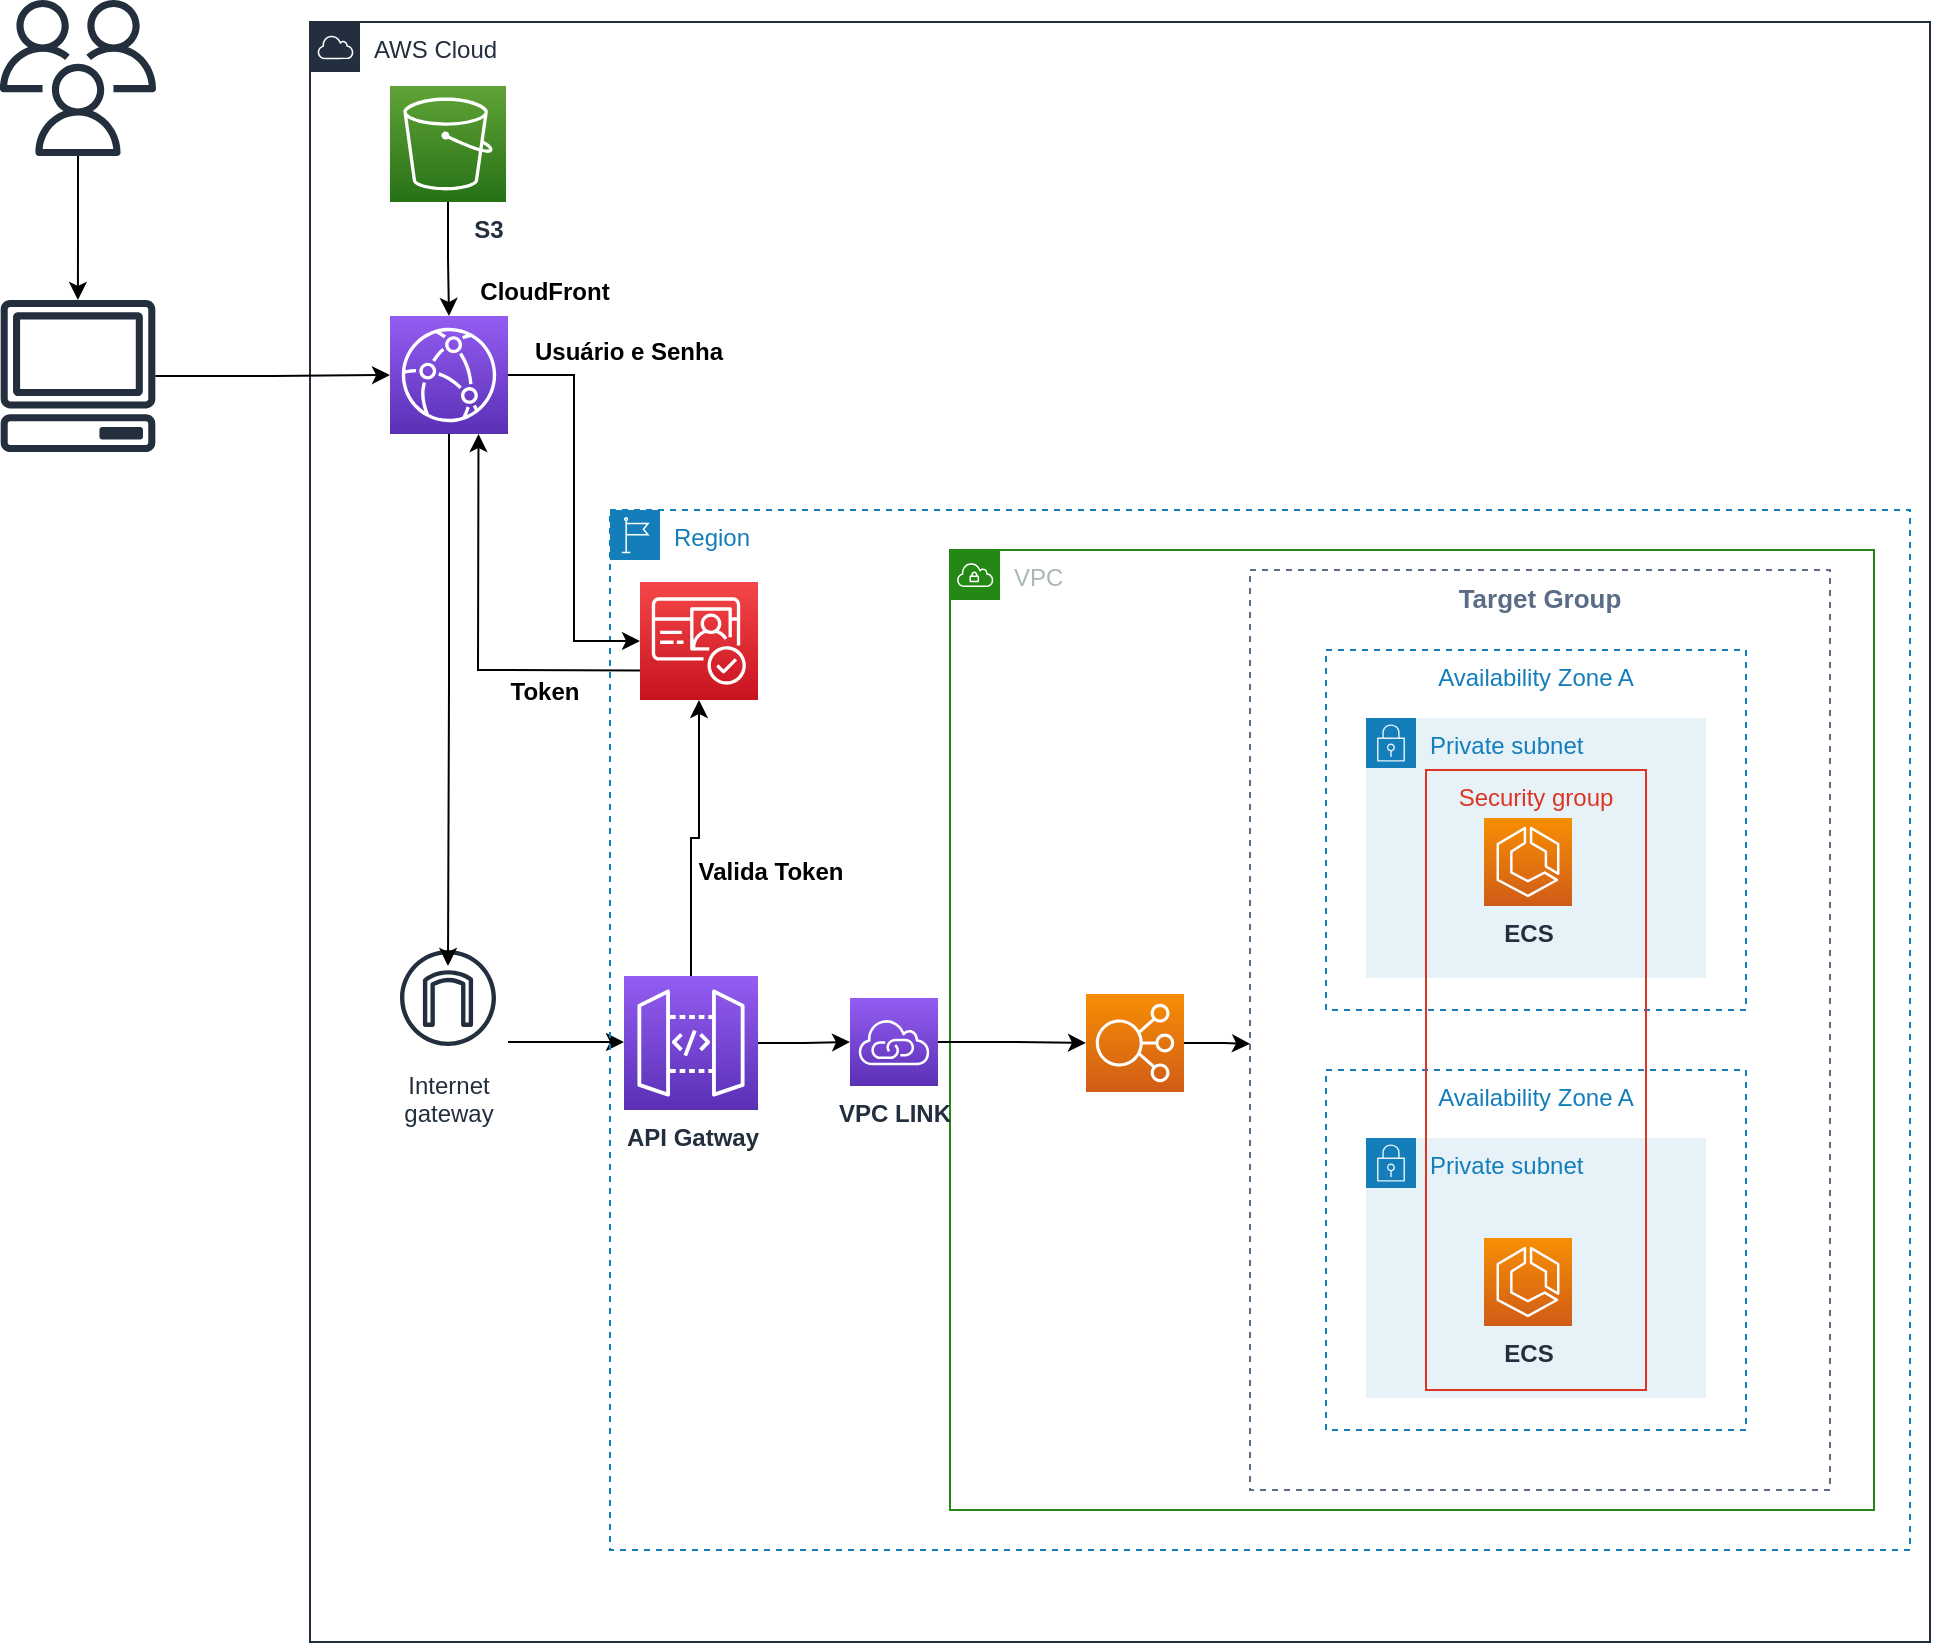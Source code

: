 <mxfile version="21.3.4" type="github">
  <diagram name="Página-1" id="FU7_e3MrhCmr2wi-DU4q">
    <mxGraphModel dx="1434" dy="773" grid="0" gridSize="10" guides="1" tooltips="1" connect="1" arrows="1" fold="1" page="1" pageScale="1" pageWidth="980" pageHeight="1390" background="#ffffff" math="0" shadow="0">
      <root>
        <mxCell id="0" />
        <mxCell id="1" parent="0" />
        <mxCell id="TFVZIIZHtrb-T84XfTCF-2" value="AWS Cloud" style="points=[[0,0],[0.25,0],[0.5,0],[0.75,0],[1,0],[1,0.25],[1,0.5],[1,0.75],[1,1],[0.75,1],[0.5,1],[0.25,1],[0,1],[0,0.75],[0,0.5],[0,0.25]];outlineConnect=0;gradientColor=none;html=1;whiteSpace=wrap;fontSize=12;fontStyle=0;container=1;pointerEvents=0;collapsible=0;recursiveResize=0;shape=mxgraph.aws4.group;grIcon=mxgraph.aws4.group_aws_cloud;strokeColor=#232F3E;fillColor=none;verticalAlign=top;align=left;spacingLeft=30;fontColor=#232F3E;dashed=0;" parent="1" vertex="1">
          <mxGeometry x="310" y="300" width="810" height="810" as="geometry" />
        </mxCell>
        <mxCell id="TFVZIIZHtrb-T84XfTCF-4" value="VPC" style="points=[[0,0],[0.25,0],[0.5,0],[0.75,0],[1,0],[1,0.25],[1,0.5],[1,0.75],[1,1],[0.75,1],[0.5,1],[0.25,1],[0,1],[0,0.75],[0,0.5],[0,0.25]];outlineConnect=0;gradientColor=none;html=1;whiteSpace=wrap;fontSize=12;fontStyle=0;container=1;pointerEvents=0;collapsible=0;recursiveResize=0;shape=mxgraph.aws4.group;grIcon=mxgraph.aws4.group_vpc;strokeColor=#248814;fillColor=none;verticalAlign=top;align=left;spacingLeft=30;fontColor=#AAB7B8;dashed=0;" parent="TFVZIIZHtrb-T84XfTCF-2" vertex="1">
          <mxGeometry x="320" y="264" width="462" height="480" as="geometry" />
        </mxCell>
        <mxCell id="TFVZIIZHtrb-T84XfTCF-5" value="Private subnet" style="points=[[0,0],[0.25,0],[0.5,0],[0.75,0],[1,0],[1,0.25],[1,0.5],[1,0.75],[1,1],[0.75,1],[0.5,1],[0.25,1],[0,1],[0,0.75],[0,0.5],[0,0.25]];outlineConnect=0;gradientColor=none;html=1;whiteSpace=wrap;fontSize=12;fontStyle=0;container=1;pointerEvents=0;collapsible=0;recursiveResize=0;shape=mxgraph.aws4.group;grIcon=mxgraph.aws4.group_security_group;grStroke=0;strokeColor=#147EBA;fillColor=#E6F2F8;verticalAlign=top;align=left;spacingLeft=30;fontColor=#147EBA;dashed=0;" parent="TFVZIIZHtrb-T84XfTCF-4" vertex="1">
          <mxGeometry x="208" y="84" width="170" height="130" as="geometry" />
        </mxCell>
        <mxCell id="TFVZIIZHtrb-T84XfTCF-14" value="Availability Zone A" style="fillColor=none;strokeColor=#147EBA;dashed=1;verticalAlign=top;fontStyle=0;fontColor=#147EBA;whiteSpace=wrap;html=1;" parent="TFVZIIZHtrb-T84XfTCF-4" vertex="1">
          <mxGeometry x="188" y="50" width="210" height="180" as="geometry" />
        </mxCell>
        <mxCell id="TFVZIIZHtrb-T84XfTCF-42" value="ECS" style="sketch=0;points=[[0,0,0],[0.25,0,0],[0.5,0,0],[0.75,0,0],[1,0,0],[0,1,0],[0.25,1,0],[0.5,1,0],[0.75,1,0],[1,1,0],[0,0.25,0],[0,0.5,0],[0,0.75,0],[1,0.25,0],[1,0.5,0],[1,0.75,0]];outlineConnect=0;fontColor=#232F3E;gradientColor=#F78E04;gradientDirection=north;fillColor=#D05C17;strokeColor=#ffffff;dashed=0;verticalLabelPosition=bottom;verticalAlign=top;align=center;html=1;fontSize=12;fontStyle=1;aspect=fixed;shape=mxgraph.aws4.resourceIcon;resIcon=mxgraph.aws4.ecs;" parent="TFVZIIZHtrb-T84XfTCF-4" vertex="1">
          <mxGeometry x="267" y="134" width="44" height="44" as="geometry" />
        </mxCell>
        <mxCell id="TFVZIIZHtrb-T84XfTCF-49" value="Private subnet" style="points=[[0,0],[0.25,0],[0.5,0],[0.75,0],[1,0],[1,0.25],[1,0.5],[1,0.75],[1,1],[0.75,1],[0.5,1],[0.25,1],[0,1],[0,0.75],[0,0.5],[0,0.25]];outlineConnect=0;gradientColor=none;html=1;whiteSpace=wrap;fontSize=12;fontStyle=0;container=1;pointerEvents=0;collapsible=0;recursiveResize=0;shape=mxgraph.aws4.group;grIcon=mxgraph.aws4.group_security_group;grStroke=0;strokeColor=#147EBA;fillColor=#E6F2F8;verticalAlign=top;align=left;spacingLeft=30;fontColor=#147EBA;dashed=0;" parent="TFVZIIZHtrb-T84XfTCF-4" vertex="1">
          <mxGeometry x="208" y="294" width="170" height="130" as="geometry" />
        </mxCell>
        <mxCell id="TFVZIIZHtrb-T84XfTCF-50" value="Availability Zone A" style="fillColor=none;strokeColor=#147EBA;dashed=1;verticalAlign=top;fontStyle=0;fontColor=#147EBA;whiteSpace=wrap;html=1;" parent="TFVZIIZHtrb-T84XfTCF-4" vertex="1">
          <mxGeometry x="188" y="260" width="210" height="180" as="geometry" />
        </mxCell>
        <mxCell id="TFVZIIZHtrb-T84XfTCF-51" value="ECS" style="sketch=0;points=[[0,0,0],[0.25,0,0],[0.5,0,0],[0.75,0,0],[1,0,0],[0,1,0],[0.25,1,0],[0.5,1,0],[0.75,1,0],[1,1,0],[0,0.25,0],[0,0.5,0],[0,0.75,0],[1,0.25,0],[1,0.5,0],[1,0.75,0]];outlineConnect=0;fontColor=#232F3E;gradientColor=#F78E04;gradientDirection=north;fillColor=#D05C17;strokeColor=#ffffff;dashed=0;verticalLabelPosition=bottom;verticalAlign=top;align=center;html=1;fontSize=12;fontStyle=1;aspect=fixed;shape=mxgraph.aws4.resourceIcon;resIcon=mxgraph.aws4.ecs;" parent="TFVZIIZHtrb-T84XfTCF-4" vertex="1">
          <mxGeometry x="267" y="344" width="44" height="44" as="geometry" />
        </mxCell>
        <mxCell id="TFVZIIZHtrb-T84XfTCF-52" value="Security group" style="fillColor=none;strokeColor=#DD3522;verticalAlign=top;fontStyle=0;fontColor=#DD3522;whiteSpace=wrap;html=1;" parent="TFVZIIZHtrb-T84XfTCF-4" vertex="1">
          <mxGeometry x="238" y="110" width="110" height="310" as="geometry" />
        </mxCell>
        <mxCell id="TFVZIIZHtrb-T84XfTCF-53" value="" style="sketch=0;points=[[0,0,0],[0.25,0,0],[0.5,0,0],[0.75,0,0],[1,0,0],[0,1,0],[0.25,1,0],[0.5,1,0],[0.75,1,0],[1,1,0],[0,0.25,0],[0,0.5,0],[0,0.75,0],[1,0.25,0],[1,0.5,0],[1,0.75,0]];outlineConnect=0;fontColor=#232F3E;gradientColor=#F78E04;gradientDirection=north;fillColor=#D05C17;strokeColor=#ffffff;dashed=0;verticalLabelPosition=bottom;verticalAlign=top;align=center;html=1;fontSize=12;fontStyle=0;aspect=fixed;shape=mxgraph.aws4.resourceIcon;resIcon=mxgraph.aws4.elastic_load_balancing;" parent="TFVZIIZHtrb-T84XfTCF-4" vertex="1">
          <mxGeometry x="68" y="222" width="49" height="49" as="geometry" />
        </mxCell>
        <mxCell id="TFVZIIZHtrb-T84XfTCF-71" style="edgeStyle=orthogonalEdgeStyle;rounded=0;orthogonalLoop=1;jettySize=auto;html=1;strokeColor=#000000;" parent="TFVZIIZHtrb-T84XfTCF-2" target="TFVZIIZHtrb-T84XfTCF-59" edge="1">
          <mxGeometry relative="1" as="geometry">
            <mxPoint x="90" y="510" as="sourcePoint" />
          </mxGeometry>
        </mxCell>
        <mxCell id="TFVZIIZHtrb-T84XfTCF-41" value="Internet&#xa;gateway" style="sketch=0;outlineConnect=0;fontColor=#232F3E;gradientColor=none;strokeColor=#232F3E;fillColor=#ffffff;dashed=0;verticalLabelPosition=bottom;verticalAlign=top;align=center;html=1;fontSize=12;fontStyle=0;aspect=fixed;shape=mxgraph.aws4.resourceIcon;resIcon=mxgraph.aws4.internet_gateway;" parent="TFVZIIZHtrb-T84XfTCF-2" vertex="1">
          <mxGeometry x="39" y="458" width="60" height="60" as="geometry" />
        </mxCell>
        <mxCell id="TFVZIIZHtrb-T84XfTCF-56" value="Region" style="points=[[0,0],[0.25,0],[0.5,0],[0.75,0],[1,0],[1,0.25],[1,0.5],[1,0.75],[1,1],[0.75,1],[0.5,1],[0.25,1],[0,1],[0,0.75],[0,0.5],[0,0.25]];outlineConnect=0;gradientColor=none;html=1;whiteSpace=wrap;fontSize=12;fontStyle=0;container=1;pointerEvents=0;collapsible=0;recursiveResize=0;shape=mxgraph.aws4.group;grIcon=mxgraph.aws4.group_region;strokeColor=#147EBA;fillColor=none;verticalAlign=top;align=left;spacingLeft=30;fontColor=#147EBA;dashed=1;" parent="TFVZIIZHtrb-T84XfTCF-2" vertex="1">
          <mxGeometry x="150" y="244" width="650" height="520" as="geometry" />
        </mxCell>
        <mxCell id="TFVZIIZHtrb-T84XfTCF-57" value="VPC LINK" style="sketch=0;points=[[0,0,0],[0.25,0,0],[0.5,0,0],[0.75,0,0],[1,0,0],[0,1,0],[0.25,1,0],[0.5,1,0],[0.75,1,0],[1,1,0],[0,0.25,0],[0,0.5,0],[0,0.75,0],[1,0.25,0],[1,0.5,0],[1,0.75,0]];outlineConnect=0;fontColor=#232F3E;gradientColor=#945DF2;gradientDirection=north;fillColor=#5A30B5;strokeColor=#ffffff;dashed=0;verticalLabelPosition=bottom;verticalAlign=top;align=center;html=1;fontSize=12;fontStyle=1;aspect=fixed;shape=mxgraph.aws4.resourceIcon;resIcon=mxgraph.aws4.vpc_privatelink;" parent="TFVZIIZHtrb-T84XfTCF-56" vertex="1">
          <mxGeometry x="120" y="244" width="44" height="44" as="geometry" />
        </mxCell>
        <mxCell id="TFVZIIZHtrb-T84XfTCF-60" style="edgeStyle=orthogonalEdgeStyle;rounded=0;orthogonalLoop=1;jettySize=auto;html=1;entryX=0;entryY=0.5;entryDx=0;entryDy=0;entryPerimeter=0;strokeColor=#000000;" parent="TFVZIIZHtrb-T84XfTCF-56" source="TFVZIIZHtrb-T84XfTCF-59" target="TFVZIIZHtrb-T84XfTCF-57" edge="1">
          <mxGeometry relative="1" as="geometry" />
        </mxCell>
        <mxCell id="Z97_v-eeE6bIkDikNes--40" style="edgeStyle=orthogonalEdgeStyle;rounded=0;orthogonalLoop=1;jettySize=auto;html=1;entryX=0.5;entryY=1;entryDx=0;entryDy=0;entryPerimeter=0;" edge="1" parent="TFVZIIZHtrb-T84XfTCF-56" source="TFVZIIZHtrb-T84XfTCF-59" target="Z97_v-eeE6bIkDikNes--27">
          <mxGeometry relative="1" as="geometry" />
        </mxCell>
        <mxCell id="TFVZIIZHtrb-T84XfTCF-59" value="API Gatway" style="sketch=0;points=[[0,0,0],[0.25,0,0],[0.5,0,0],[0.75,0,0],[1,0,0],[0,1,0],[0.25,1,0],[0.5,1,0],[0.75,1,0],[1,1,0],[0,0.25,0],[0,0.5,0],[0,0.75,0],[1,0.25,0],[1,0.5,0],[1,0.75,0]];outlineConnect=0;fontColor=#232F3E;gradientColor=#945DF2;gradientDirection=north;fillColor=#5A30B5;strokeColor=#ffffff;dashed=0;verticalLabelPosition=bottom;verticalAlign=top;align=center;html=1;fontSize=12;fontStyle=1;aspect=fixed;shape=mxgraph.aws4.resourceIcon;resIcon=mxgraph.aws4.api_gateway;" parent="TFVZIIZHtrb-T84XfTCF-56" vertex="1">
          <mxGeometry x="7" y="233" width="67" height="67" as="geometry" />
        </mxCell>
        <mxCell id="TFVZIIZHtrb-T84XfTCF-61" value="&lt;b&gt;&lt;font style=&quot;font-size: 13px;&quot;&gt;Target Group&lt;/font&gt;&lt;/b&gt;" style="fillColor=none;strokeColor=#5A6C86;dashed=1;verticalAlign=top;fontStyle=0;fontColor=#5A6C86;whiteSpace=wrap;html=1;" parent="TFVZIIZHtrb-T84XfTCF-56" vertex="1">
          <mxGeometry x="320" y="30" width="290" height="460" as="geometry" />
        </mxCell>
        <mxCell id="Z97_v-eeE6bIkDikNes--36" value="Valida Token" style="text;html=1;align=center;verticalAlign=middle;resizable=0;points=[];autosize=1;strokeColor=none;fillColor=none;fontStyle=1" vertex="1" parent="TFVZIIZHtrb-T84XfTCF-56">
          <mxGeometry x="30" y="166" width="100" height="30" as="geometry" />
        </mxCell>
        <mxCell id="Z97_v-eeE6bIkDikNes--27" value="" style="sketch=0;points=[[0,0,0],[0.25,0,0],[0.5,0,0],[0.75,0,0],[1,0,0],[0,1,0],[0.25,1,0],[0.5,1,0],[0.75,1,0],[1,1,0],[0,0.25,0],[0,0.5,0],[0,0.75,0],[1,0.25,0],[1,0.5,0],[1,0.75,0]];outlineConnect=0;fontColor=#232F3E;gradientColor=#F54749;gradientDirection=north;fillColor=#C7131F;strokeColor=#ffffff;dashed=0;verticalLabelPosition=bottom;verticalAlign=top;align=center;html=1;fontSize=12;fontStyle=0;aspect=fixed;shape=mxgraph.aws4.resourceIcon;resIcon=mxgraph.aws4.cognito;" vertex="1" parent="TFVZIIZHtrb-T84XfTCF-56">
          <mxGeometry x="15" y="36" width="59" height="59" as="geometry" />
        </mxCell>
        <mxCell id="TFVZIIZHtrb-T84XfTCF-58" style="edgeStyle=orthogonalEdgeStyle;rounded=0;orthogonalLoop=1;jettySize=auto;html=1;strokeColor=#000000;" parent="TFVZIIZHtrb-T84XfTCF-2" source="TFVZIIZHtrb-T84XfTCF-57" target="TFVZIIZHtrb-T84XfTCF-53" edge="1">
          <mxGeometry relative="1" as="geometry" />
        </mxCell>
        <mxCell id="TFVZIIZHtrb-T84XfTCF-63" style="edgeStyle=orthogonalEdgeStyle;rounded=0;orthogonalLoop=1;jettySize=auto;html=1;entryX=0;entryY=0.515;entryDx=0;entryDy=0;entryPerimeter=0;strokeColor=#000000;" parent="TFVZIIZHtrb-T84XfTCF-2" source="TFVZIIZHtrb-T84XfTCF-53" target="TFVZIIZHtrb-T84XfTCF-61" edge="1">
          <mxGeometry relative="1" as="geometry" />
        </mxCell>
        <mxCell id="Z97_v-eeE6bIkDikNes--30" value="Usuário e Senha" style="text;html=1;align=center;verticalAlign=middle;resizable=0;points=[];autosize=1;strokeColor=none;fillColor=none;fontStyle=1" vertex="1" parent="TFVZIIZHtrb-T84XfTCF-2">
          <mxGeometry x="99" y="150" width="120" height="30" as="geometry" />
        </mxCell>
        <mxCell id="Z97_v-eeE6bIkDikNes--37" value="&lt;b&gt;Token&lt;/b&gt;" style="text;html=1;align=center;verticalAlign=middle;resizable=0;points=[];autosize=1;strokeColor=none;fillColor=none;" vertex="1" parent="TFVZIIZHtrb-T84XfTCF-2">
          <mxGeometry x="87" y="320" width="60" height="30" as="geometry" />
        </mxCell>
        <mxCell id="Z97_v-eeE6bIkDikNes--41" value="&lt;b&gt;CloudFront&lt;/b&gt;" style="text;html=1;align=center;verticalAlign=middle;resizable=0;points=[];autosize=1;strokeColor=none;fillColor=none;" vertex="1" parent="TFVZIIZHtrb-T84XfTCF-2">
          <mxGeometry x="72" y="120" width="90" height="30" as="geometry" />
        </mxCell>
        <mxCell id="TFVZIIZHtrb-T84XfTCF-66" style="edgeStyle=orthogonalEdgeStyle;rounded=0;orthogonalLoop=1;jettySize=auto;html=1;strokeColor=#000000;" parent="1" target="TFVZIIZHtrb-T84XfTCF-65" edge="1">
          <mxGeometry relative="1" as="geometry">
            <mxPoint x="194" y="465" as="sourcePoint" />
          </mxGeometry>
        </mxCell>
        <mxCell id="Z97_v-eeE6bIkDikNes--3" style="edgeStyle=orthogonalEdgeStyle;rounded=0;orthogonalLoop=1;jettySize=auto;html=1;" edge="1" parent="1" source="Z97_v-eeE6bIkDikNes--1" target="Z97_v-eeE6bIkDikNes--2">
          <mxGeometry relative="1" as="geometry" />
        </mxCell>
        <mxCell id="Z97_v-eeE6bIkDikNes--1" value="" style="sketch=0;outlineConnect=0;fontColor=#232F3E;gradientColor=none;fillColor=#232F3D;strokeColor=none;dashed=0;verticalLabelPosition=bottom;verticalAlign=top;align=center;html=1;fontSize=12;fontStyle=0;aspect=fixed;pointerEvents=1;shape=mxgraph.aws4.users;" vertex="1" parent="1">
          <mxGeometry x="155" y="289" width="78" height="78" as="geometry" />
        </mxCell>
        <mxCell id="Z97_v-eeE6bIkDikNes--5" style="edgeStyle=orthogonalEdgeStyle;rounded=0;orthogonalLoop=1;jettySize=auto;html=1;entryX=0;entryY=0.5;entryDx=0;entryDy=0;entryPerimeter=0;" edge="1" parent="1" source="Z97_v-eeE6bIkDikNes--2" target="Z97_v-eeE6bIkDikNes--4">
          <mxGeometry relative="1" as="geometry" />
        </mxCell>
        <mxCell id="Z97_v-eeE6bIkDikNes--2" value="" style="sketch=0;outlineConnect=0;fontColor=#232F3E;gradientColor=none;fillColor=#232F3D;strokeColor=none;dashed=0;verticalLabelPosition=bottom;verticalAlign=top;align=center;html=1;fontSize=12;fontStyle=0;aspect=fixed;pointerEvents=1;shape=mxgraph.aws4.client;" vertex="1" parent="1">
          <mxGeometry x="155" y="439" width="78" height="76" as="geometry" />
        </mxCell>
        <mxCell id="Z97_v-eeE6bIkDikNes--28" style="edgeStyle=orthogonalEdgeStyle;rounded=0;orthogonalLoop=1;jettySize=auto;html=1;entryX=0;entryY=0.5;entryDx=0;entryDy=0;entryPerimeter=0;" edge="1" parent="1" source="Z97_v-eeE6bIkDikNes--4" target="Z97_v-eeE6bIkDikNes--27">
          <mxGeometry relative="1" as="geometry" />
        </mxCell>
        <mxCell id="Z97_v-eeE6bIkDikNes--33" style="edgeStyle=orthogonalEdgeStyle;rounded=0;orthogonalLoop=1;jettySize=auto;html=1;entryX=0.5;entryY=0.233;entryDx=0;entryDy=0;entryPerimeter=0;" edge="1" parent="1" source="Z97_v-eeE6bIkDikNes--4" target="TFVZIIZHtrb-T84XfTCF-41">
          <mxGeometry relative="1" as="geometry" />
        </mxCell>
        <mxCell id="Z97_v-eeE6bIkDikNes--4" value="" style="sketch=0;points=[[0,0,0],[0.25,0,0],[0.5,0,0],[0.75,0,0],[1,0,0],[0,1,0],[0.25,1,0],[0.5,1,0],[0.75,1,0],[1,1,0],[0,0.25,0],[0,0.5,0],[0,0.75,0],[1,0.25,0],[1,0.5,0],[1,0.75,0]];outlineConnect=0;fontColor=#232F3E;gradientColor=#945DF2;gradientDirection=north;fillColor=#5A30B5;strokeColor=#ffffff;dashed=0;verticalLabelPosition=bottom;verticalAlign=top;align=center;html=1;fontSize=12;fontStyle=0;aspect=fixed;shape=mxgraph.aws4.resourceIcon;resIcon=mxgraph.aws4.cloudfront;" vertex="1" parent="1">
          <mxGeometry x="350" y="447" width="59" height="59" as="geometry" />
        </mxCell>
        <mxCell id="Z97_v-eeE6bIkDikNes--26" style="edgeStyle=orthogonalEdgeStyle;rounded=0;orthogonalLoop=1;jettySize=auto;html=1;" edge="1" parent="1" source="Z97_v-eeE6bIkDikNes--25" target="Z97_v-eeE6bIkDikNes--4">
          <mxGeometry relative="1" as="geometry">
            <mxPoint x="397" y="472" as="targetPoint" />
          </mxGeometry>
        </mxCell>
        <mxCell id="Z97_v-eeE6bIkDikNes--25" value="&lt;blockquote style=&quot;margin: 0 0 0 40px; border: none; padding: 0px;&quot;&gt;&lt;b&gt;S3&lt;/b&gt;&lt;/blockquote&gt;" style="sketch=0;points=[[0,0,0],[0.25,0,0],[0.5,0,0],[0.75,0,0],[1,0,0],[0,1,0],[0.25,1,0],[0.5,1,0],[0.75,1,0],[1,1,0],[0,0.25,0],[0,0.5,0],[0,0.75,0],[1,0.25,0],[1,0.5,0],[1,0.75,0]];outlineConnect=0;fontColor=#232F3E;gradientColor=#60A337;gradientDirection=north;fillColor=#277116;strokeColor=#ffffff;dashed=0;verticalLabelPosition=bottom;verticalAlign=top;align=center;html=1;fontSize=12;fontStyle=0;aspect=fixed;shape=mxgraph.aws4.resourceIcon;resIcon=mxgraph.aws4.s3;" vertex="1" parent="1">
          <mxGeometry x="350" y="332" width="58" height="58" as="geometry" />
        </mxCell>
        <mxCell id="Z97_v-eeE6bIkDikNes--39" value="" style="endArrow=classic;html=1;rounded=0;exitX=0;exitY=0.75;exitDx=0;exitDy=0;exitPerimeter=0;entryX=0.75;entryY=1;entryDx=0;entryDy=0;entryPerimeter=0;" edge="1" parent="1" source="Z97_v-eeE6bIkDikNes--27" target="Z97_v-eeE6bIkDikNes--4">
          <mxGeometry width="50" height="50" relative="1" as="geometry">
            <mxPoint x="360" y="540" as="sourcePoint" />
            <mxPoint x="410" y="490" as="targetPoint" />
            <Array as="points">
              <mxPoint x="394" y="624" />
            </Array>
          </mxGeometry>
        </mxCell>
      </root>
    </mxGraphModel>
  </diagram>
</mxfile>

